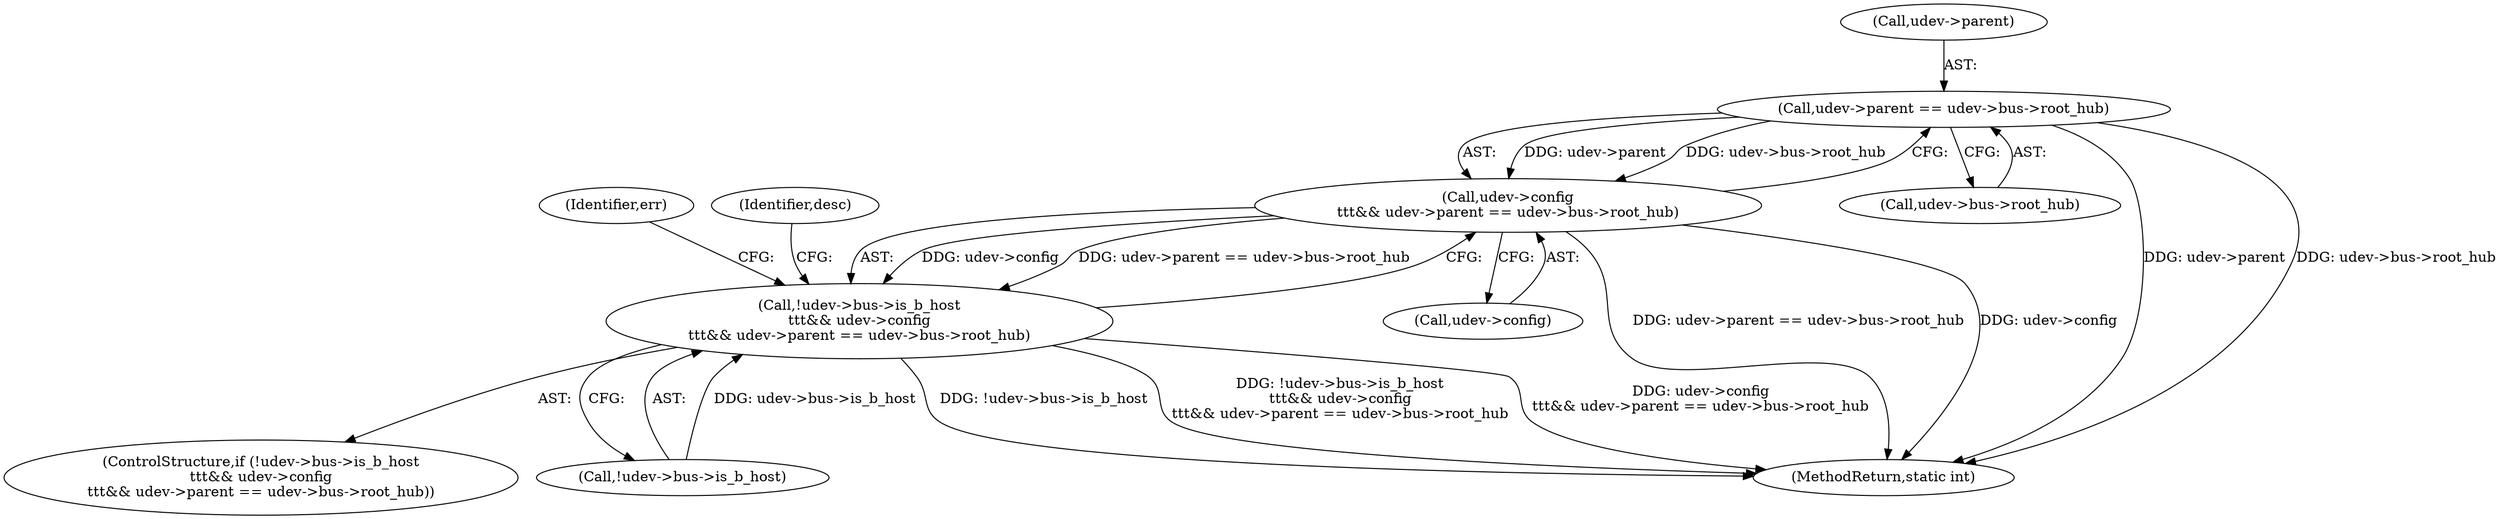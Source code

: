 digraph "0_linux_704620afc70cf47abb9d6a1a57f3825d2bca49cf@pointer" {
"1000124" [label="(Call,udev->parent == udev->bus->root_hub)"];
"1000120" [label="(Call,udev->config\n\t\t\t&& udev->parent == udev->bus->root_hub)"];
"1000113" [label="(Call,!udev->bus->is_b_host\n\t\t\t&& udev->config\n\t\t\t&& udev->parent == udev->bus->root_hub)"];
"1000113" [label="(Call,!udev->bus->is_b_host\n\t\t\t&& udev->config\n\t\t\t&& udev->parent == udev->bus->root_hub)"];
"1000125" [label="(Call,udev->parent)"];
"1000124" [label="(Call,udev->parent == udev->bus->root_hub)"];
"1000114" [label="(Call,!udev->bus->is_b_host)"];
"1000128" [label="(Call,udev->bus->root_hub)"];
"1000121" [label="(Call,udev->config)"];
"1000120" [label="(Call,udev->config\n\t\t\t&& udev->parent == udev->bus->root_hub)"];
"1000112" [label="(ControlStructure,if (!udev->bus->is_b_host\n\t\t\t&& udev->config\n\t\t\t&& udev->parent == udev->bus->root_hub))"];
"1000277" [label="(MethodReturn,static int)"];
"1000276" [label="(Identifier,err)"];
"1000136" [label="(Identifier,desc)"];
"1000124" -> "1000120"  [label="AST: "];
"1000124" -> "1000128"  [label="CFG: "];
"1000125" -> "1000124"  [label="AST: "];
"1000128" -> "1000124"  [label="AST: "];
"1000120" -> "1000124"  [label="CFG: "];
"1000124" -> "1000277"  [label="DDG: udev->parent"];
"1000124" -> "1000277"  [label="DDG: udev->bus->root_hub"];
"1000124" -> "1000120"  [label="DDG: udev->parent"];
"1000124" -> "1000120"  [label="DDG: udev->bus->root_hub"];
"1000120" -> "1000113"  [label="AST: "];
"1000120" -> "1000121"  [label="CFG: "];
"1000121" -> "1000120"  [label="AST: "];
"1000113" -> "1000120"  [label="CFG: "];
"1000120" -> "1000277"  [label="DDG: udev->parent == udev->bus->root_hub"];
"1000120" -> "1000277"  [label="DDG: udev->config"];
"1000120" -> "1000113"  [label="DDG: udev->config"];
"1000120" -> "1000113"  [label="DDG: udev->parent == udev->bus->root_hub"];
"1000113" -> "1000112"  [label="AST: "];
"1000113" -> "1000114"  [label="CFG: "];
"1000114" -> "1000113"  [label="AST: "];
"1000136" -> "1000113"  [label="CFG: "];
"1000276" -> "1000113"  [label="CFG: "];
"1000113" -> "1000277"  [label="DDG: !udev->bus->is_b_host"];
"1000113" -> "1000277"  [label="DDG: !udev->bus->is_b_host\n\t\t\t&& udev->config\n\t\t\t&& udev->parent == udev->bus->root_hub"];
"1000113" -> "1000277"  [label="DDG: udev->config\n\t\t\t&& udev->parent == udev->bus->root_hub"];
"1000114" -> "1000113"  [label="DDG: udev->bus->is_b_host"];
}
